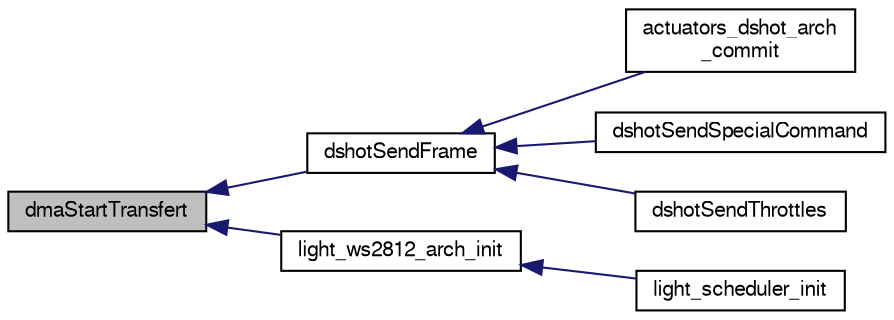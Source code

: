 digraph "dmaStartTransfert"
{
  edge [fontname="FreeSans",fontsize="10",labelfontname="FreeSans",labelfontsize="10"];
  node [fontname="FreeSans",fontsize="10",shape=record];
  rankdir="LR";
  Node1 [label="dmaStartTransfert",height=0.2,width=0.4,color="black", fillcolor="grey75", style="filled", fontcolor="black"];
  Node1 -> Node2 [dir="back",color="midnightblue",fontsize="10",style="solid",fontname="FreeSans"];
  Node2 [label="dshotSendFrame",height=0.2,width=0.4,color="black", fillcolor="white", style="filled",URL="$esc__dshot_8h.html#aafcf93c9111243dacc7dba592f4a5731",tooltip="send throttle order "];
  Node2 -> Node3 [dir="back",color="midnightblue",fontsize="10",style="solid",fontname="FreeSans"];
  Node3 [label="actuators_dshot_arch\l_commit",height=0.2,width=0.4,color="black", fillcolor="white", style="filled",URL="$actuators__dshot_8h.html#ae19151c72d42b6c277faf5da1962d3b3"];
  Node2 -> Node4 [dir="back",color="midnightblue",fontsize="10",style="solid",fontname="FreeSans"];
  Node4 [label="dshotSendSpecialCommand",height=0.2,width=0.4,color="black", fillcolor="white", style="filled",URL="$esc__dshot_8h.html#ae32fad965a334445cdaf6473b8da4cf3",tooltip="send special order to one of the ESC (BHELIX, KISS, ...) "];
  Node2 -> Node5 [dir="back",color="midnightblue",fontsize="10",style="solid",fontname="FreeSans"];
  Node5 [label="dshotSendThrottles",height=0.2,width=0.4,color="black", fillcolor="white", style="filled",URL="$esc__dshot_8h.html#a6c927d850e9e56e92af5028e516247fa",tooltip="send throttle packed order to all of the ESCs "];
  Node1 -> Node6 [dir="back",color="midnightblue",fontsize="10",style="solid",fontname="FreeSans"];
  Node6 [label="light_ws2812_arch_init",height=0.2,width=0.4,color="black", fillcolor="white", style="filled",URL="$light__ws2812__arch_8h.html#a77c4ae9d967234a1c215b097f18241c8"];
  Node6 -> Node7 [dir="back",color="midnightblue",fontsize="10",style="solid",fontname="FreeSans"];
  Node7 [label="light_scheduler_init",height=0.2,width=0.4,color="black", fillcolor="white", style="filled",URL="$light__scheduler_8h.html#a8306780e037cc4384e8a0a33da77bf8b"];
}
